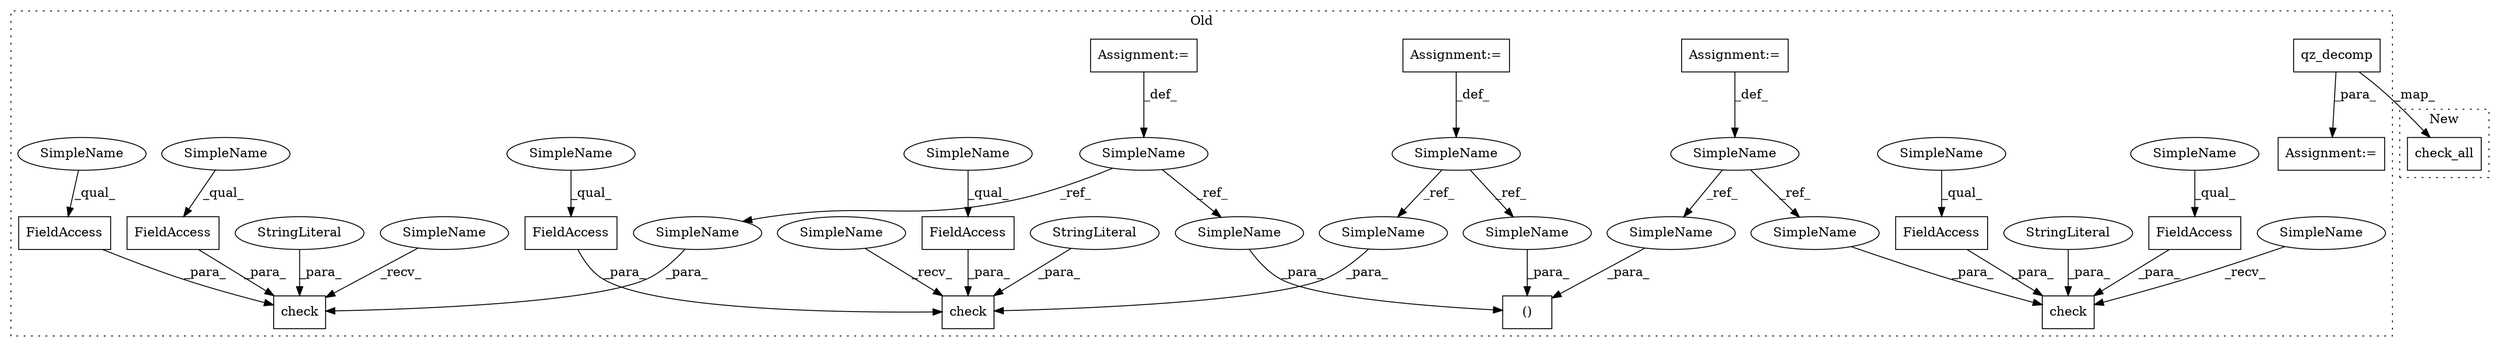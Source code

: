 digraph G {
subgraph cluster0 {
1 [label="qz_decomp" a="32" s="93478,93493" l="10,1" shape="box"];
3 [label="FieldAccess" a="22" s="93519" l="7" shape="box"];
4 [label="FieldAccess" a="22" s="93607" l="7" shape="box"];
5 [label="FieldAccess" a="22" s="93599" l="7" shape="box"];
6 [label="FieldAccess" a="22" s="93511" l="7" shape="box"];
7 [label="FieldAccess" a="22" s="93563" l="7" shape="box"];
8 [label="FieldAccess" a="22" s="93555" l="7" shape="box"];
9 [label="check" a="32" s="93505,93537" l="6,1" shape="box"];
10 [label="SimpleName" a="42" s="93418" l="4" shape="ellipse"];
11 [label="()" a="106" s="93433" l="38" shape="box"];
12 [label="SimpleName" a="42" s="93336" l="4" shape="ellipse"];
13 [label="check" a="32" s="93593,93625" l="6,1" shape="box"];
14 [label="SimpleName" a="42" s="93377" l="4" shape="ellipse"];
15 [label="check" a="32" s="93549,93581" l="6,1" shape="box"];
16 [label="Assignment:=" a="7" s="93336" l="4" shape="box"];
17 [label="Assignment:=" a="7" s="93377" l="4" shape="box"];
18 [label="Assignment:=" a="7" s="93418" l="4" shape="box"];
19 [label="Assignment:=" a="7" s="93471" l="2" shape="box"];
20 [label="StringLiteral" a="45" s="93527" l="5" shape="ellipse"];
21 [label="StringLiteral" a="45" s="93615" l="5" shape="ellipse"];
22 [label="StringLiteral" a="45" s="93571" l="5" shape="ellipse"];
23 [label="SimpleName" a="42" s="93500" l="4" shape="ellipse"];
24 [label="SimpleName" a="42" s="93555" l="4" shape="ellipse"];
25 [label="SimpleName" a="42" s="93544" l="4" shape="ellipse"];
26 [label="SimpleName" a="42" s="93599" l="4" shape="ellipse"];
27 [label="SimpleName" a="42" s="93588" l="4" shape="ellipse"];
28 [label="SimpleName" a="42" s="93511" l="4" shape="ellipse"];
29 [label="SimpleName" a="42" s="93607" l="4" shape="ellipse"];
30 [label="SimpleName" a="42" s="93519" l="4" shape="ellipse"];
31 [label="SimpleName" a="42" s="93563" l="4" shape="ellipse"];
32 [label="SimpleName" a="42" s="93621" l="4" shape="ellipse"];
33 [label="SimpleName" a="42" s="93467" l="4" shape="ellipse"];
34 [label="SimpleName" a="42" s="93450" l="4" shape="ellipse"];
35 [label="SimpleName" a="42" s="93577" l="4" shape="ellipse"];
36 [label="SimpleName" a="42" s="93533" l="4" shape="ellipse"];
37 [label="SimpleName" a="42" s="93433" l="4" shape="ellipse"];
label = "Old";
style="dotted";
}
subgraph cluster1 {
2 [label="check_all" a="32" s="93771,93786" l="10,1" shape="box"];
label = "New";
style="dotted";
}
1 -> 19 [label="_para_"];
1 -> 2 [label="_map_"];
3 -> 9 [label="_para_"];
4 -> 13 [label="_para_"];
5 -> 13 [label="_para_"];
6 -> 9 [label="_para_"];
7 -> 15 [label="_para_"];
8 -> 15 [label="_para_"];
10 -> 37 [label="_ref_"];
10 -> 36 [label="_ref_"];
12 -> 32 [label="_ref_"];
12 -> 33 [label="_ref_"];
14 -> 35 [label="_ref_"];
14 -> 34 [label="_ref_"];
16 -> 12 [label="_def_"];
17 -> 14 [label="_def_"];
18 -> 10 [label="_def_"];
20 -> 9 [label="_para_"];
21 -> 13 [label="_para_"];
22 -> 15 [label="_para_"];
23 -> 9 [label="_recv_"];
24 -> 8 [label="_qual_"];
25 -> 15 [label="_recv_"];
26 -> 5 [label="_qual_"];
27 -> 13 [label="_recv_"];
28 -> 6 [label="_qual_"];
29 -> 4 [label="_qual_"];
30 -> 3 [label="_qual_"];
31 -> 7 [label="_qual_"];
32 -> 13 [label="_para_"];
33 -> 11 [label="_para_"];
34 -> 11 [label="_para_"];
35 -> 15 [label="_para_"];
36 -> 9 [label="_para_"];
37 -> 11 [label="_para_"];
}